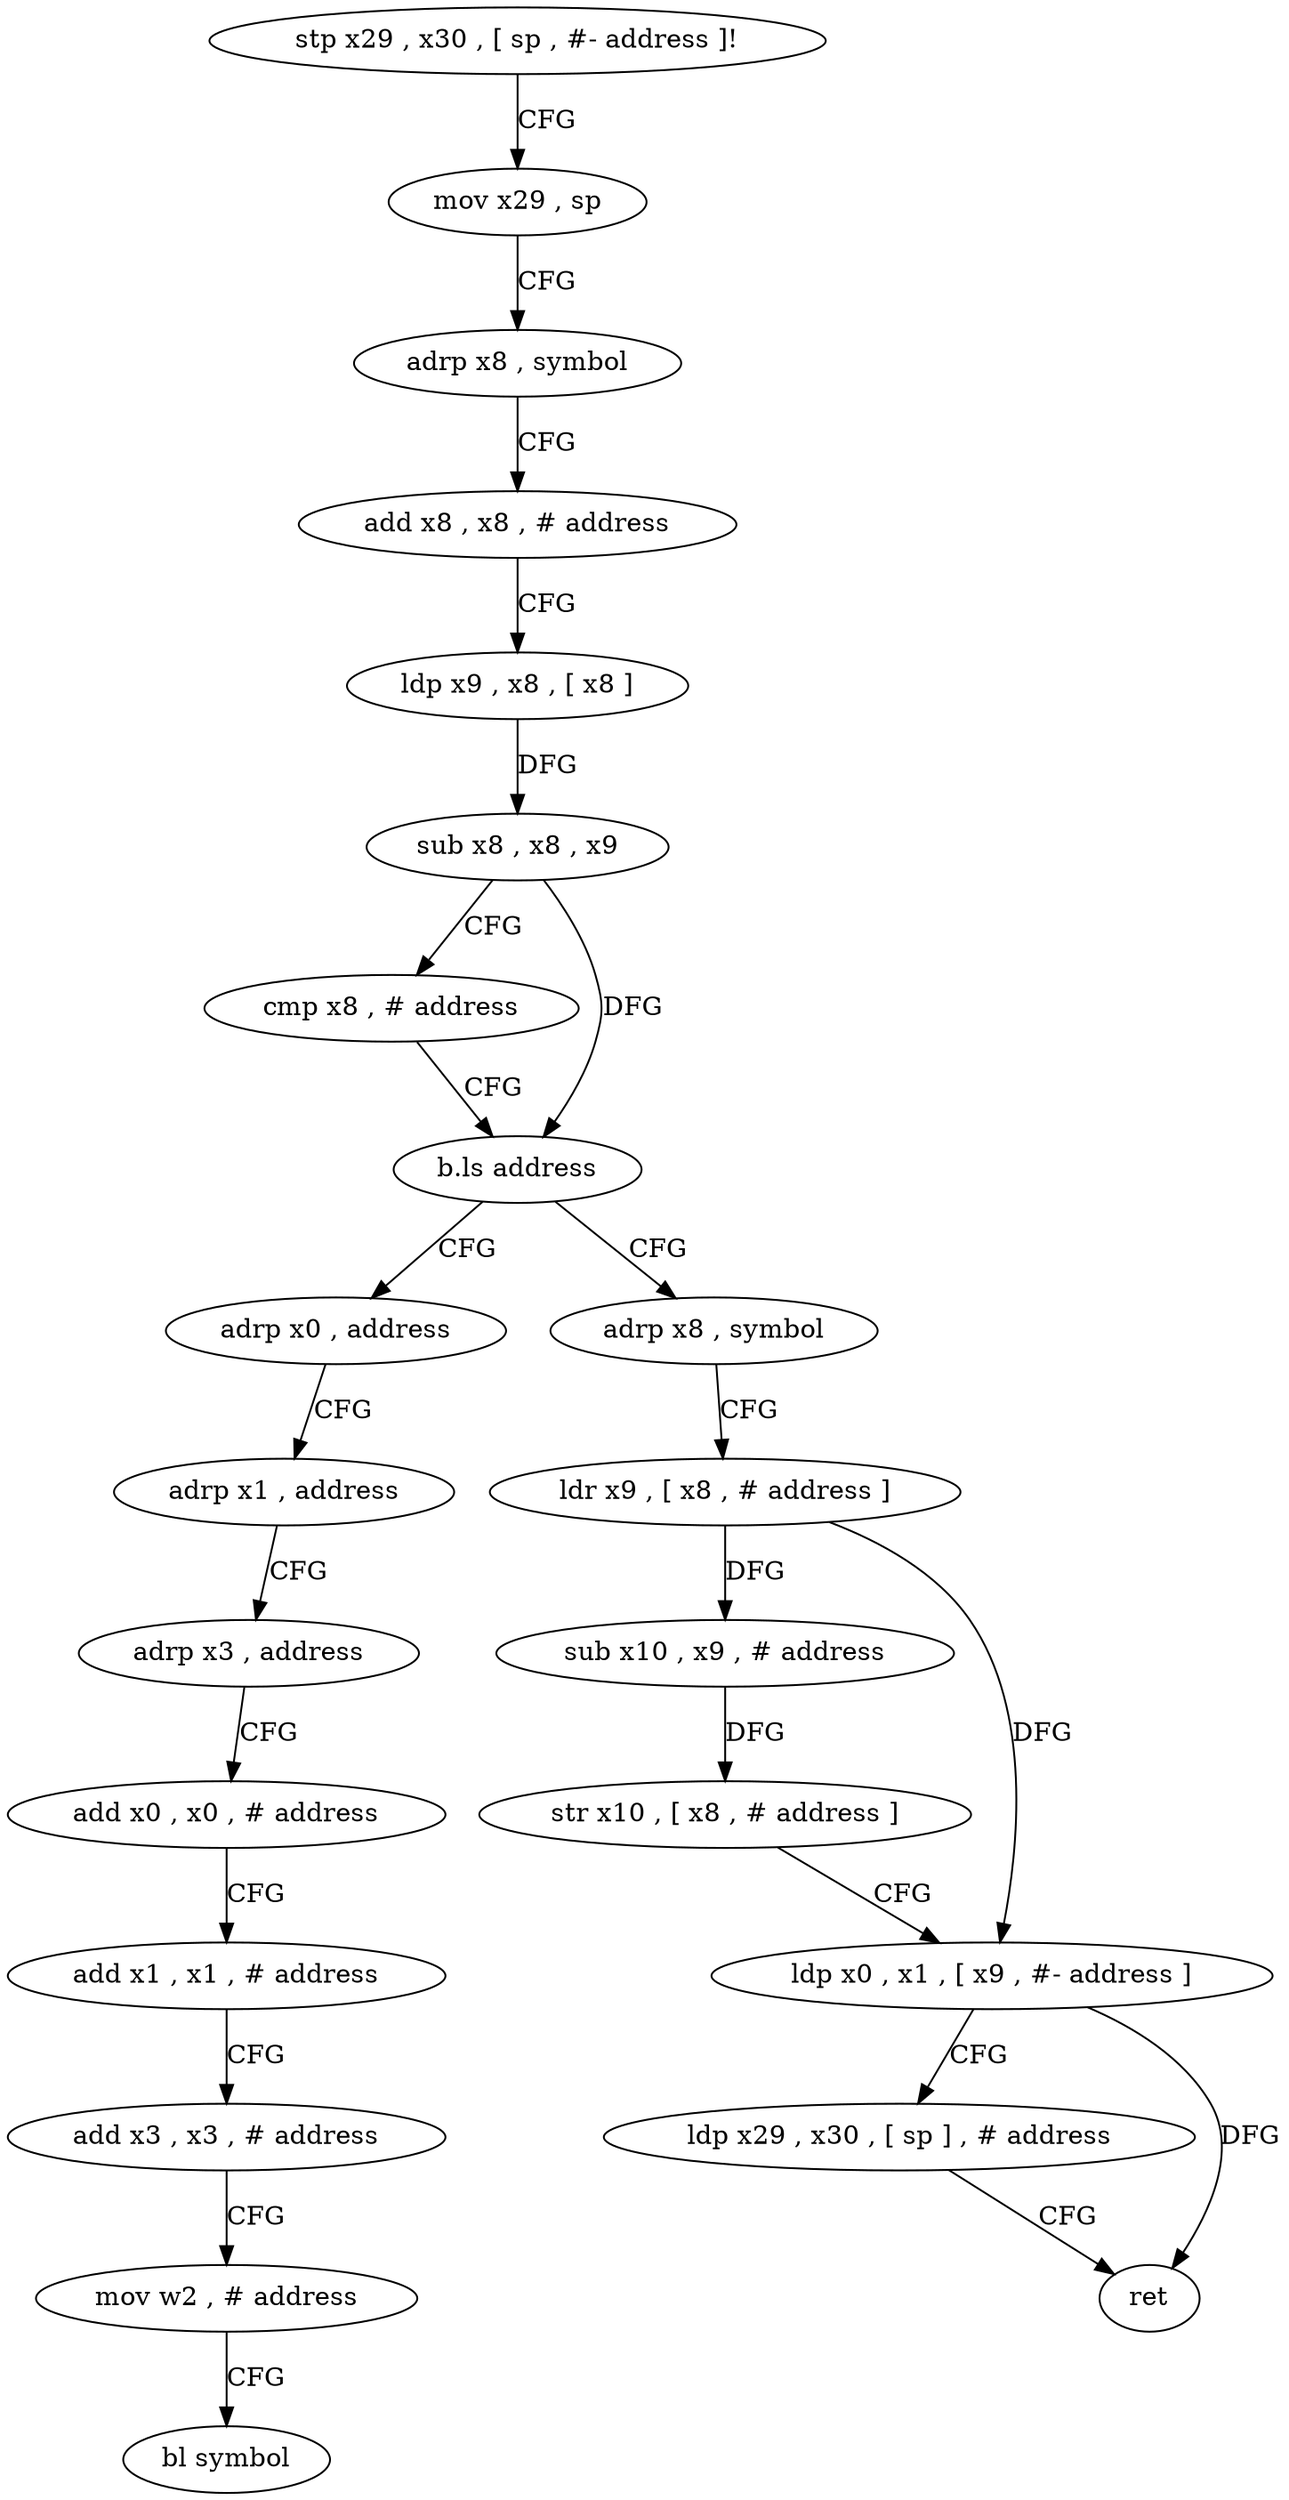 digraph "func" {
"4215520" [label = "stp x29 , x30 , [ sp , #- address ]!" ]
"4215524" [label = "mov x29 , sp" ]
"4215528" [label = "adrp x8 , symbol" ]
"4215532" [label = "add x8 , x8 , # address" ]
"4215536" [label = "ldp x9 , x8 , [ x8 ]" ]
"4215540" [label = "sub x8 , x8 , x9" ]
"4215544" [label = "cmp x8 , # address" ]
"4215548" [label = "b.ls address" ]
"4215580" [label = "adrp x0 , address" ]
"4215552" [label = "adrp x8 , symbol" ]
"4215584" [label = "adrp x1 , address" ]
"4215588" [label = "adrp x3 , address" ]
"4215592" [label = "add x0 , x0 , # address" ]
"4215596" [label = "add x1 , x1 , # address" ]
"4215600" [label = "add x3 , x3 , # address" ]
"4215604" [label = "mov w2 , # address" ]
"4215608" [label = "bl symbol" ]
"4215556" [label = "ldr x9 , [ x8 , # address ]" ]
"4215560" [label = "sub x10 , x9 , # address" ]
"4215564" [label = "str x10 , [ x8 , # address ]" ]
"4215568" [label = "ldp x0 , x1 , [ x9 , #- address ]" ]
"4215572" [label = "ldp x29 , x30 , [ sp ] , # address" ]
"4215576" [label = "ret" ]
"4215520" -> "4215524" [ label = "CFG" ]
"4215524" -> "4215528" [ label = "CFG" ]
"4215528" -> "4215532" [ label = "CFG" ]
"4215532" -> "4215536" [ label = "CFG" ]
"4215536" -> "4215540" [ label = "DFG" ]
"4215540" -> "4215544" [ label = "CFG" ]
"4215540" -> "4215548" [ label = "DFG" ]
"4215544" -> "4215548" [ label = "CFG" ]
"4215548" -> "4215580" [ label = "CFG" ]
"4215548" -> "4215552" [ label = "CFG" ]
"4215580" -> "4215584" [ label = "CFG" ]
"4215552" -> "4215556" [ label = "CFG" ]
"4215584" -> "4215588" [ label = "CFG" ]
"4215588" -> "4215592" [ label = "CFG" ]
"4215592" -> "4215596" [ label = "CFG" ]
"4215596" -> "4215600" [ label = "CFG" ]
"4215600" -> "4215604" [ label = "CFG" ]
"4215604" -> "4215608" [ label = "CFG" ]
"4215556" -> "4215560" [ label = "DFG" ]
"4215556" -> "4215568" [ label = "DFG" ]
"4215560" -> "4215564" [ label = "DFG" ]
"4215564" -> "4215568" [ label = "CFG" ]
"4215568" -> "4215572" [ label = "CFG" ]
"4215568" -> "4215576" [ label = "DFG" ]
"4215572" -> "4215576" [ label = "CFG" ]
}
